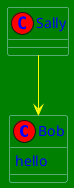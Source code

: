 {
  "sha1": "bwzg7rgv8wph0tk8iz3tlawho6be7zi",
  "insertion": {
    "when": "2024-05-30T20:48:22.178Z",
    "url": "https://forum.plantuml.net/11729/new-css-styling-is-not-recognized-in-class-diagrams",
    "user": "plantuml@gmail.com"
  }
}
@startuml

<style>
    root {
       FontColor Blue
       BackGroundColor Red
    }
    classDiagram {
       BackGroundColor Green
       LineColor yellow
    }
    class {
       LineColor lightblue
    }
</style>

' printed in blue
class Bob {
hello
}

' also printed in blue
class Sally


Sally --> Bob
@enduml
